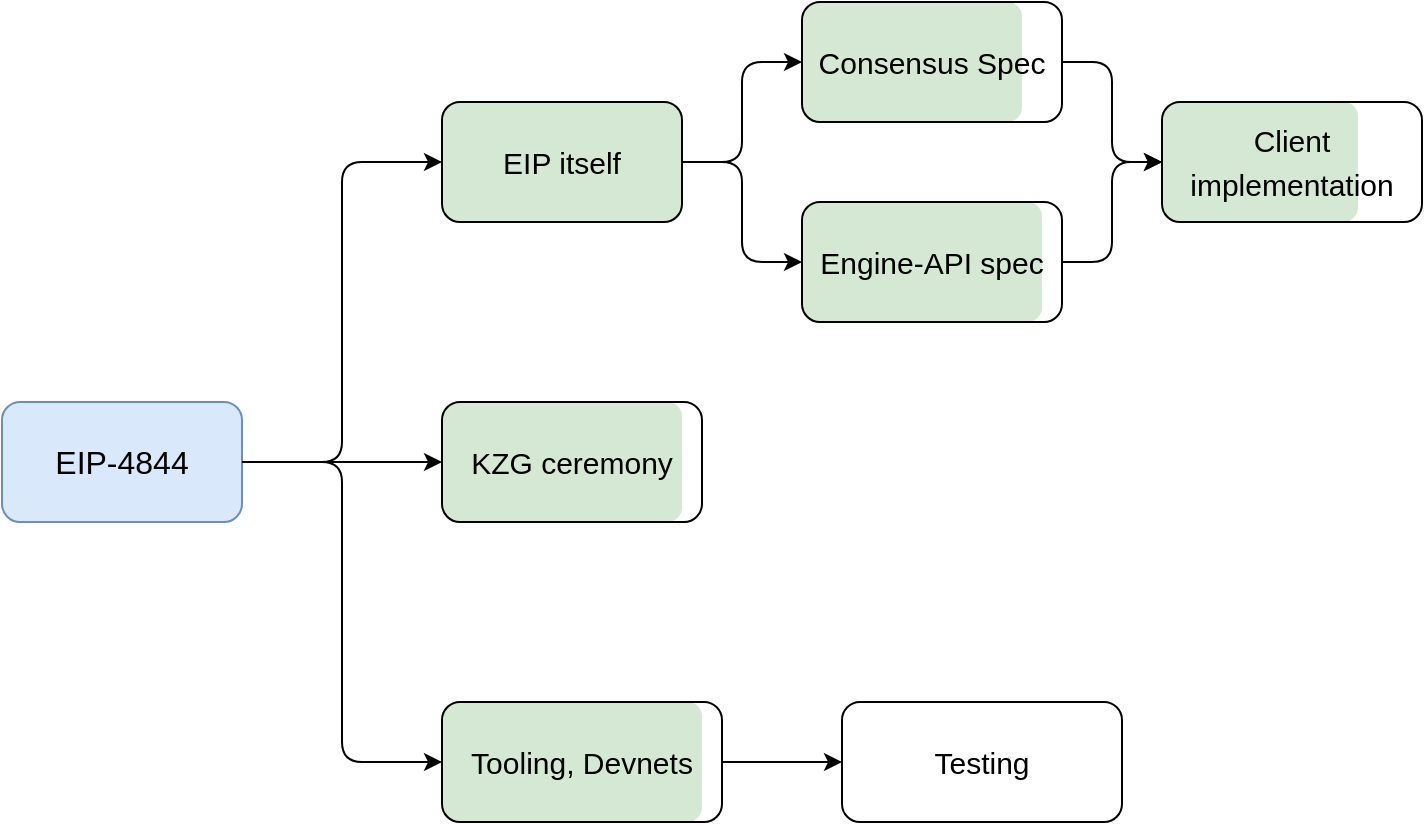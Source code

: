 <mxfile version="20.7.4" type="github">
  <diagram id="xjxomUsJOC9vYhl664Ct" name="Page-1">
    <mxGraphModel dx="1739" dy="585" grid="1" gridSize="10" guides="1" tooltips="1" connect="1" arrows="1" fold="1" page="1" pageScale="1" pageWidth="850" pageHeight="1100" math="0" shadow="0">
      <root>
        <mxCell id="0" />
        <mxCell id="1" parent="0" />
        <object label="" id="xy5AybyZS4DWEqt7mpqy-17">
          <mxCell style="rounded=1;whiteSpace=wrap;html=1;fontSize=16;labelBackgroundColor=none;glass=0;sketch=0;shadow=0;gradientDirection=east;fillStyle=auto;fillOpacity=100;imageWidth=24;arcSize=12;absoluteArcSize=0;overflow=visible;noLabel=0;resizeWidth=0;strokeOpacity=100;direction=east;portConstraintRotation=0;fixDash=0;dropTarget=0;metaEdit=0;backgroundOutline=0;autosize=0;imageAspect=1;fillColor=#d5e8d4;strokeWidth=1;strokeColor=none;" vertex="1" parent="1">
            <mxGeometry x="-80" y="560" width="120" height="60" as="geometry" />
          </mxCell>
        </object>
        <mxCell id="xy5AybyZS4DWEqt7mpqy-9" value="&lt;font style=&quot;font-size: 15px;&quot;&gt;EIP itself&lt;/font&gt;" style="rounded=1;whiteSpace=wrap;html=1;fontSize=18;fillColor=none;" vertex="1" parent="1">
          <mxGeometry x="-80" y="560" width="120" height="60" as="geometry" />
        </mxCell>
        <object label="" id="xy5AybyZS4DWEqt7mpqy-23">
          <mxCell style="rounded=1;whiteSpace=wrap;html=1;fontSize=16;labelBackgroundColor=none;glass=0;sketch=0;shadow=0;gradientDirection=east;fillStyle=auto;fillOpacity=100;imageWidth=24;arcSize=12;absoluteArcSize=0;overflow=visible;noLabel=0;resizeWidth=0;strokeOpacity=100;direction=east;portConstraintRotation=0;fixDash=0;dropTarget=0;metaEdit=0;backgroundOutline=0;autosize=0;imageAspect=1;fillColor=#d5e8d4;strokeWidth=1;strokeColor=none;" vertex="1" parent="1">
            <mxGeometry x="-80" y="860" width="130" height="60" as="geometry" />
          </mxCell>
        </object>
        <mxCell id="xy5AybyZS4DWEqt7mpqy-15" value="&lt;font style=&quot;font-size: 15px;&quot;&gt;Tooling, Devnets&lt;/font&gt;" style="rounded=1;whiteSpace=wrap;html=1;fontSize=18;fillColor=none;" vertex="1" parent="1">
          <mxGeometry x="-80" y="860" width="140" height="60" as="geometry" />
        </mxCell>
        <object label="" id="xy5AybyZS4DWEqt7mpqy-22">
          <mxCell style="rounded=1;whiteSpace=wrap;html=1;fontSize=16;labelBackgroundColor=none;glass=0;sketch=0;shadow=0;gradientDirection=east;fillStyle=auto;fillOpacity=100;imageWidth=24;arcSize=12;absoluteArcSize=0;overflow=visible;noLabel=0;resizeWidth=0;strokeOpacity=100;direction=east;portConstraintRotation=0;fixDash=0;dropTarget=0;metaEdit=0;backgroundOutline=0;autosize=0;imageAspect=1;fillColor=#d5e8d4;strokeWidth=1;strokeColor=none;" vertex="1" parent="1">
            <mxGeometry x="-80" y="710" width="120" height="60" as="geometry" />
          </mxCell>
        </object>
        <object label="" id="xy5AybyZS4DWEqt7mpqy-20">
          <mxCell style="rounded=1;whiteSpace=wrap;html=1;fontSize=16;labelBackgroundColor=none;glass=0;sketch=0;shadow=0;gradientDirection=east;fillStyle=auto;fillOpacity=100;imageWidth=24;arcSize=12;absoluteArcSize=0;overflow=visible;noLabel=0;resizeWidth=0;strokeOpacity=100;direction=east;portConstraintRotation=0;fixDash=0;dropTarget=0;metaEdit=0;backgroundOutline=0;autosize=0;imageAspect=1;fillColor=#d5e8d4;strokeWidth=1;strokeColor=none;" vertex="1" parent="1">
            <mxGeometry x="100" y="610" width="120" height="60" as="geometry" />
          </mxCell>
        </object>
        <mxCell id="xy5AybyZS4DWEqt7mpqy-11" value="&lt;span style=&quot;font-size: 15px;&quot;&gt;Engine-API spec&lt;/span&gt;" style="rounded=1;whiteSpace=wrap;html=1;fontSize=18;fillColor=none;" vertex="1" parent="1">
          <mxGeometry x="100" y="610" width="130" height="60" as="geometry" />
        </mxCell>
        <mxCell id="xy5AybyZS4DWEqt7mpqy-14" value="&lt;font style=&quot;font-size: 15px;&quot;&gt;KZG ceremony&lt;/font&gt;" style="rounded=1;whiteSpace=wrap;html=1;fontSize=18;fillColor=none;" vertex="1" parent="1">
          <mxGeometry x="-80" y="710" width="130" height="60" as="geometry" />
        </mxCell>
        <object label="" id="xy5AybyZS4DWEqt7mpqy-21">
          <mxCell style="rounded=1;whiteSpace=wrap;html=1;fontSize=16;labelBackgroundColor=none;glass=0;sketch=0;shadow=0;gradientDirection=east;fillStyle=auto;fillOpacity=100;imageWidth=24;arcSize=12;absoluteArcSize=0;overflow=visible;noLabel=0;resizeWidth=0;strokeOpacity=100;direction=east;portConstraintRotation=0;fixDash=0;dropTarget=0;metaEdit=0;backgroundOutline=0;autosize=0;imageAspect=1;fillColor=#d5e8d4;strokeWidth=1;strokeColor=none;" vertex="1" parent="1">
            <mxGeometry x="280" y="560" width="98" height="60" as="geometry" />
          </mxCell>
        </object>
        <mxCell id="xy5AybyZS4DWEqt7mpqy-13" value="&lt;font style=&quot;font-size: 15px;&quot;&gt;Client implementation&lt;/font&gt;" style="rounded=1;whiteSpace=wrap;html=1;fontSize=18;fillColor=none;" vertex="1" parent="1">
          <mxGeometry x="280" y="560" width="130" height="60" as="geometry" />
        </mxCell>
        <object label="" id="xy5AybyZS4DWEqt7mpqy-18">
          <mxCell style="rounded=1;whiteSpace=wrap;html=1;fontSize=16;labelBackgroundColor=none;glass=0;sketch=0;shadow=0;gradientDirection=east;fillStyle=auto;fillOpacity=100;imageWidth=24;arcSize=12;absoluteArcSize=0;overflow=visible;noLabel=0;resizeWidth=0;strokeOpacity=100;direction=east;portConstraintRotation=0;fixDash=0;dropTarget=0;metaEdit=0;backgroundOutline=0;autosize=0;imageAspect=1;fillColor=#d5e8d4;strokeWidth=1;strokeColor=none;" vertex="1" parent="1">
            <mxGeometry x="100" y="510" width="110" height="60" as="geometry" />
          </mxCell>
        </object>
        <mxCell id="xy5AybyZS4DWEqt7mpqy-10" value="&lt;font style=&quot;font-size: 15px;&quot;&gt;Consensus Spec&lt;/font&gt;" style="rounded=1;whiteSpace=wrap;html=1;fontSize=18;fillColor=none;" vertex="1" parent="1">
          <mxGeometry x="100" y="510" width="130" height="60" as="geometry" />
        </mxCell>
        <mxCell id="xy5AybyZS4DWEqt7mpqy-1" value="&lt;font style=&quot;font-size: 16px;&quot;&gt;EIP-4844&lt;/font&gt;" style="rounded=1;whiteSpace=wrap;html=1;fillColor=#dae8fc;strokeColor=#6c8ebf;" vertex="1" parent="1">
          <mxGeometry x="-300" y="710" width="120" height="60" as="geometry" />
        </mxCell>
        <mxCell id="xy5AybyZS4DWEqt7mpqy-16" value="&lt;font style=&quot;font-size: 15px;&quot;&gt;Testing&lt;/font&gt;" style="rounded=1;whiteSpace=wrap;html=1;fontSize=18;fillColor=none;" vertex="1" parent="1">
          <mxGeometry x="120" y="860" width="140" height="60" as="geometry" />
        </mxCell>
        <mxCell id="xy5AybyZS4DWEqt7mpqy-26" value="" style="edgeStyle=orthogonalEdgeStyle;rounded=1;orthogonalLoop=1;jettySize=auto;html=1;fontSize=20;elbow=vertical;perimeterSpacing=0;strokeOpacity=100;fillOpacity=100;jumpStyle=none;sketch=0;shadow=0;spacingTop=110;spacingLeft=999;labelPosition=center;verticalLabelPosition=middle;align=center;verticalAlign=middle;textDirection=ltr;fontStyle=4;horizontal=0;exitX=1;exitY=0.5;exitDx=0;exitDy=0;entryX=0;entryY=0.5;entryDx=0;entryDy=0;" edge="1" parent="1" source="xy5AybyZS4DWEqt7mpqy-1" target="xy5AybyZS4DWEqt7mpqy-9">
          <mxGeometry relative="1" as="geometry">
            <mxPoint x="-135" y="590" as="targetPoint" />
            <mxPoint x="-200" y="480" as="sourcePoint" />
          </mxGeometry>
        </mxCell>
        <mxCell id="xy5AybyZS4DWEqt7mpqy-27" value="" style="edgeStyle=orthogonalEdgeStyle;rounded=1;orthogonalLoop=1;jettySize=auto;html=1;fontSize=20;elbow=vertical;perimeterSpacing=0;strokeOpacity=100;fillOpacity=100;jumpStyle=none;sketch=0;shadow=0;spacingTop=110;spacingLeft=999;labelPosition=center;verticalLabelPosition=middle;align=center;verticalAlign=middle;textDirection=ltr;fontStyle=4;horizontal=0;exitX=1;exitY=0.5;exitDx=0;exitDy=0;entryX=0;entryY=0.5;entryDx=0;entryDy=0;" edge="1" parent="1" source="xy5AybyZS4DWEqt7mpqy-1" target="xy5AybyZS4DWEqt7mpqy-15">
          <mxGeometry relative="1" as="geometry">
            <mxPoint x="-70" y="600" as="targetPoint" />
            <mxPoint x="-170" y="750" as="sourcePoint" />
          </mxGeometry>
        </mxCell>
        <mxCell id="xy5AybyZS4DWEqt7mpqy-28" value="" style="edgeStyle=orthogonalEdgeStyle;rounded=1;orthogonalLoop=1;jettySize=auto;html=1;fontSize=20;elbow=vertical;perimeterSpacing=0;strokeOpacity=100;fillOpacity=100;jumpStyle=none;sketch=0;shadow=0;spacingTop=110;spacingLeft=999;labelPosition=center;verticalLabelPosition=middle;align=center;verticalAlign=middle;textDirection=ltr;fontStyle=4;horizontal=0;exitX=1;exitY=0.5;exitDx=0;exitDy=0;" edge="1" parent="1" source="xy5AybyZS4DWEqt7mpqy-1">
          <mxGeometry relative="1" as="geometry">
            <mxPoint x="-80" y="740" as="targetPoint" />
            <mxPoint x="-160" y="760" as="sourcePoint" />
          </mxGeometry>
        </mxCell>
        <mxCell id="xy5AybyZS4DWEqt7mpqy-29" value="" style="edgeStyle=orthogonalEdgeStyle;rounded=1;orthogonalLoop=1;jettySize=auto;html=1;fontSize=20;elbow=vertical;perimeterSpacing=0;strokeOpacity=100;fillOpacity=100;jumpStyle=none;sketch=0;shadow=0;spacingTop=110;spacingLeft=999;labelPosition=center;verticalLabelPosition=middle;align=center;verticalAlign=middle;textDirection=ltr;fontStyle=4;horizontal=0;exitX=1;exitY=0.5;exitDx=0;exitDy=0;entryX=0;entryY=0.5;entryDx=0;entryDy=0;" edge="1" parent="1" source="xy5AybyZS4DWEqt7mpqy-9" target="xy5AybyZS4DWEqt7mpqy-10">
          <mxGeometry relative="1" as="geometry">
            <mxPoint x="-70" y="900" as="targetPoint" />
            <mxPoint x="-170" y="750" as="sourcePoint" />
          </mxGeometry>
        </mxCell>
        <mxCell id="xy5AybyZS4DWEqt7mpqy-30" value="" style="edgeStyle=orthogonalEdgeStyle;rounded=1;orthogonalLoop=1;jettySize=auto;html=1;fontSize=20;elbow=vertical;perimeterSpacing=0;strokeOpacity=100;fillOpacity=100;jumpStyle=none;sketch=0;shadow=0;spacingTop=110;spacingLeft=999;labelPosition=center;verticalLabelPosition=middle;align=center;verticalAlign=middle;textDirection=ltr;fontStyle=4;horizontal=0;exitX=1;exitY=0.5;exitDx=0;exitDy=0;entryX=0;entryY=0.5;entryDx=0;entryDy=0;" edge="1" parent="1" source="xy5AybyZS4DWEqt7mpqy-9" target="xy5AybyZS4DWEqt7mpqy-11">
          <mxGeometry relative="1" as="geometry">
            <mxPoint x="90" y="550" as="targetPoint" />
            <mxPoint x="50" y="600" as="sourcePoint" />
          </mxGeometry>
        </mxCell>
        <mxCell id="xy5AybyZS4DWEqt7mpqy-31" value="" style="edgeStyle=orthogonalEdgeStyle;rounded=1;orthogonalLoop=1;jettySize=auto;html=1;fontSize=20;elbow=vertical;perimeterSpacing=0;strokeOpacity=100;fillOpacity=100;jumpStyle=none;sketch=0;shadow=0;spacingTop=110;spacingLeft=999;labelPosition=center;verticalLabelPosition=middle;align=center;verticalAlign=middle;textDirection=ltr;fontStyle=4;horizontal=0;exitX=1;exitY=0.5;exitDx=0;exitDy=0;entryX=0;entryY=0.5;entryDx=0;entryDy=0;" edge="1" parent="1" source="xy5AybyZS4DWEqt7mpqy-10" target="xy5AybyZS4DWEqt7mpqy-13">
          <mxGeometry relative="1" as="geometry">
            <mxPoint x="110" y="650" as="targetPoint" />
            <mxPoint x="50" y="600" as="sourcePoint" />
          </mxGeometry>
        </mxCell>
        <mxCell id="xy5AybyZS4DWEqt7mpqy-32" value="" style="edgeStyle=orthogonalEdgeStyle;rounded=1;orthogonalLoop=1;jettySize=auto;html=1;fontSize=20;elbow=vertical;perimeterSpacing=0;strokeOpacity=100;fillOpacity=100;jumpStyle=none;sketch=0;shadow=0;spacingTop=110;spacingLeft=999;labelPosition=center;verticalLabelPosition=middle;align=center;verticalAlign=middle;textDirection=ltr;fontStyle=4;horizontal=0;exitX=1;exitY=0.5;exitDx=0;exitDy=0;entryX=0;entryY=0.5;entryDx=0;entryDy=0;" edge="1" parent="1" source="xy5AybyZS4DWEqt7mpqy-11" target="xy5AybyZS4DWEqt7mpqy-13">
          <mxGeometry relative="1" as="geometry">
            <mxPoint x="290" y="600" as="targetPoint" />
            <mxPoint x="240" y="550" as="sourcePoint" />
          </mxGeometry>
        </mxCell>
        <mxCell id="xy5AybyZS4DWEqt7mpqy-33" value="" style="edgeStyle=orthogonalEdgeStyle;rounded=1;orthogonalLoop=1;jettySize=auto;html=1;fontSize=20;elbow=vertical;perimeterSpacing=0;strokeOpacity=100;fillOpacity=100;jumpStyle=none;sketch=0;shadow=0;spacingTop=110;spacingLeft=999;labelPosition=center;verticalLabelPosition=middle;align=center;verticalAlign=middle;textDirection=ltr;fontStyle=4;horizontal=0;exitX=1;exitY=0.5;exitDx=0;exitDy=0;entryX=0;entryY=0.5;entryDx=0;entryDy=0;" edge="1" parent="1" source="xy5AybyZS4DWEqt7mpqy-15" target="xy5AybyZS4DWEqt7mpqy-16">
          <mxGeometry relative="1" as="geometry">
            <mxPoint x="300" y="610" as="targetPoint" />
            <mxPoint x="250" y="560" as="sourcePoint" />
          </mxGeometry>
        </mxCell>
      </root>
    </mxGraphModel>
  </diagram>
</mxfile>
